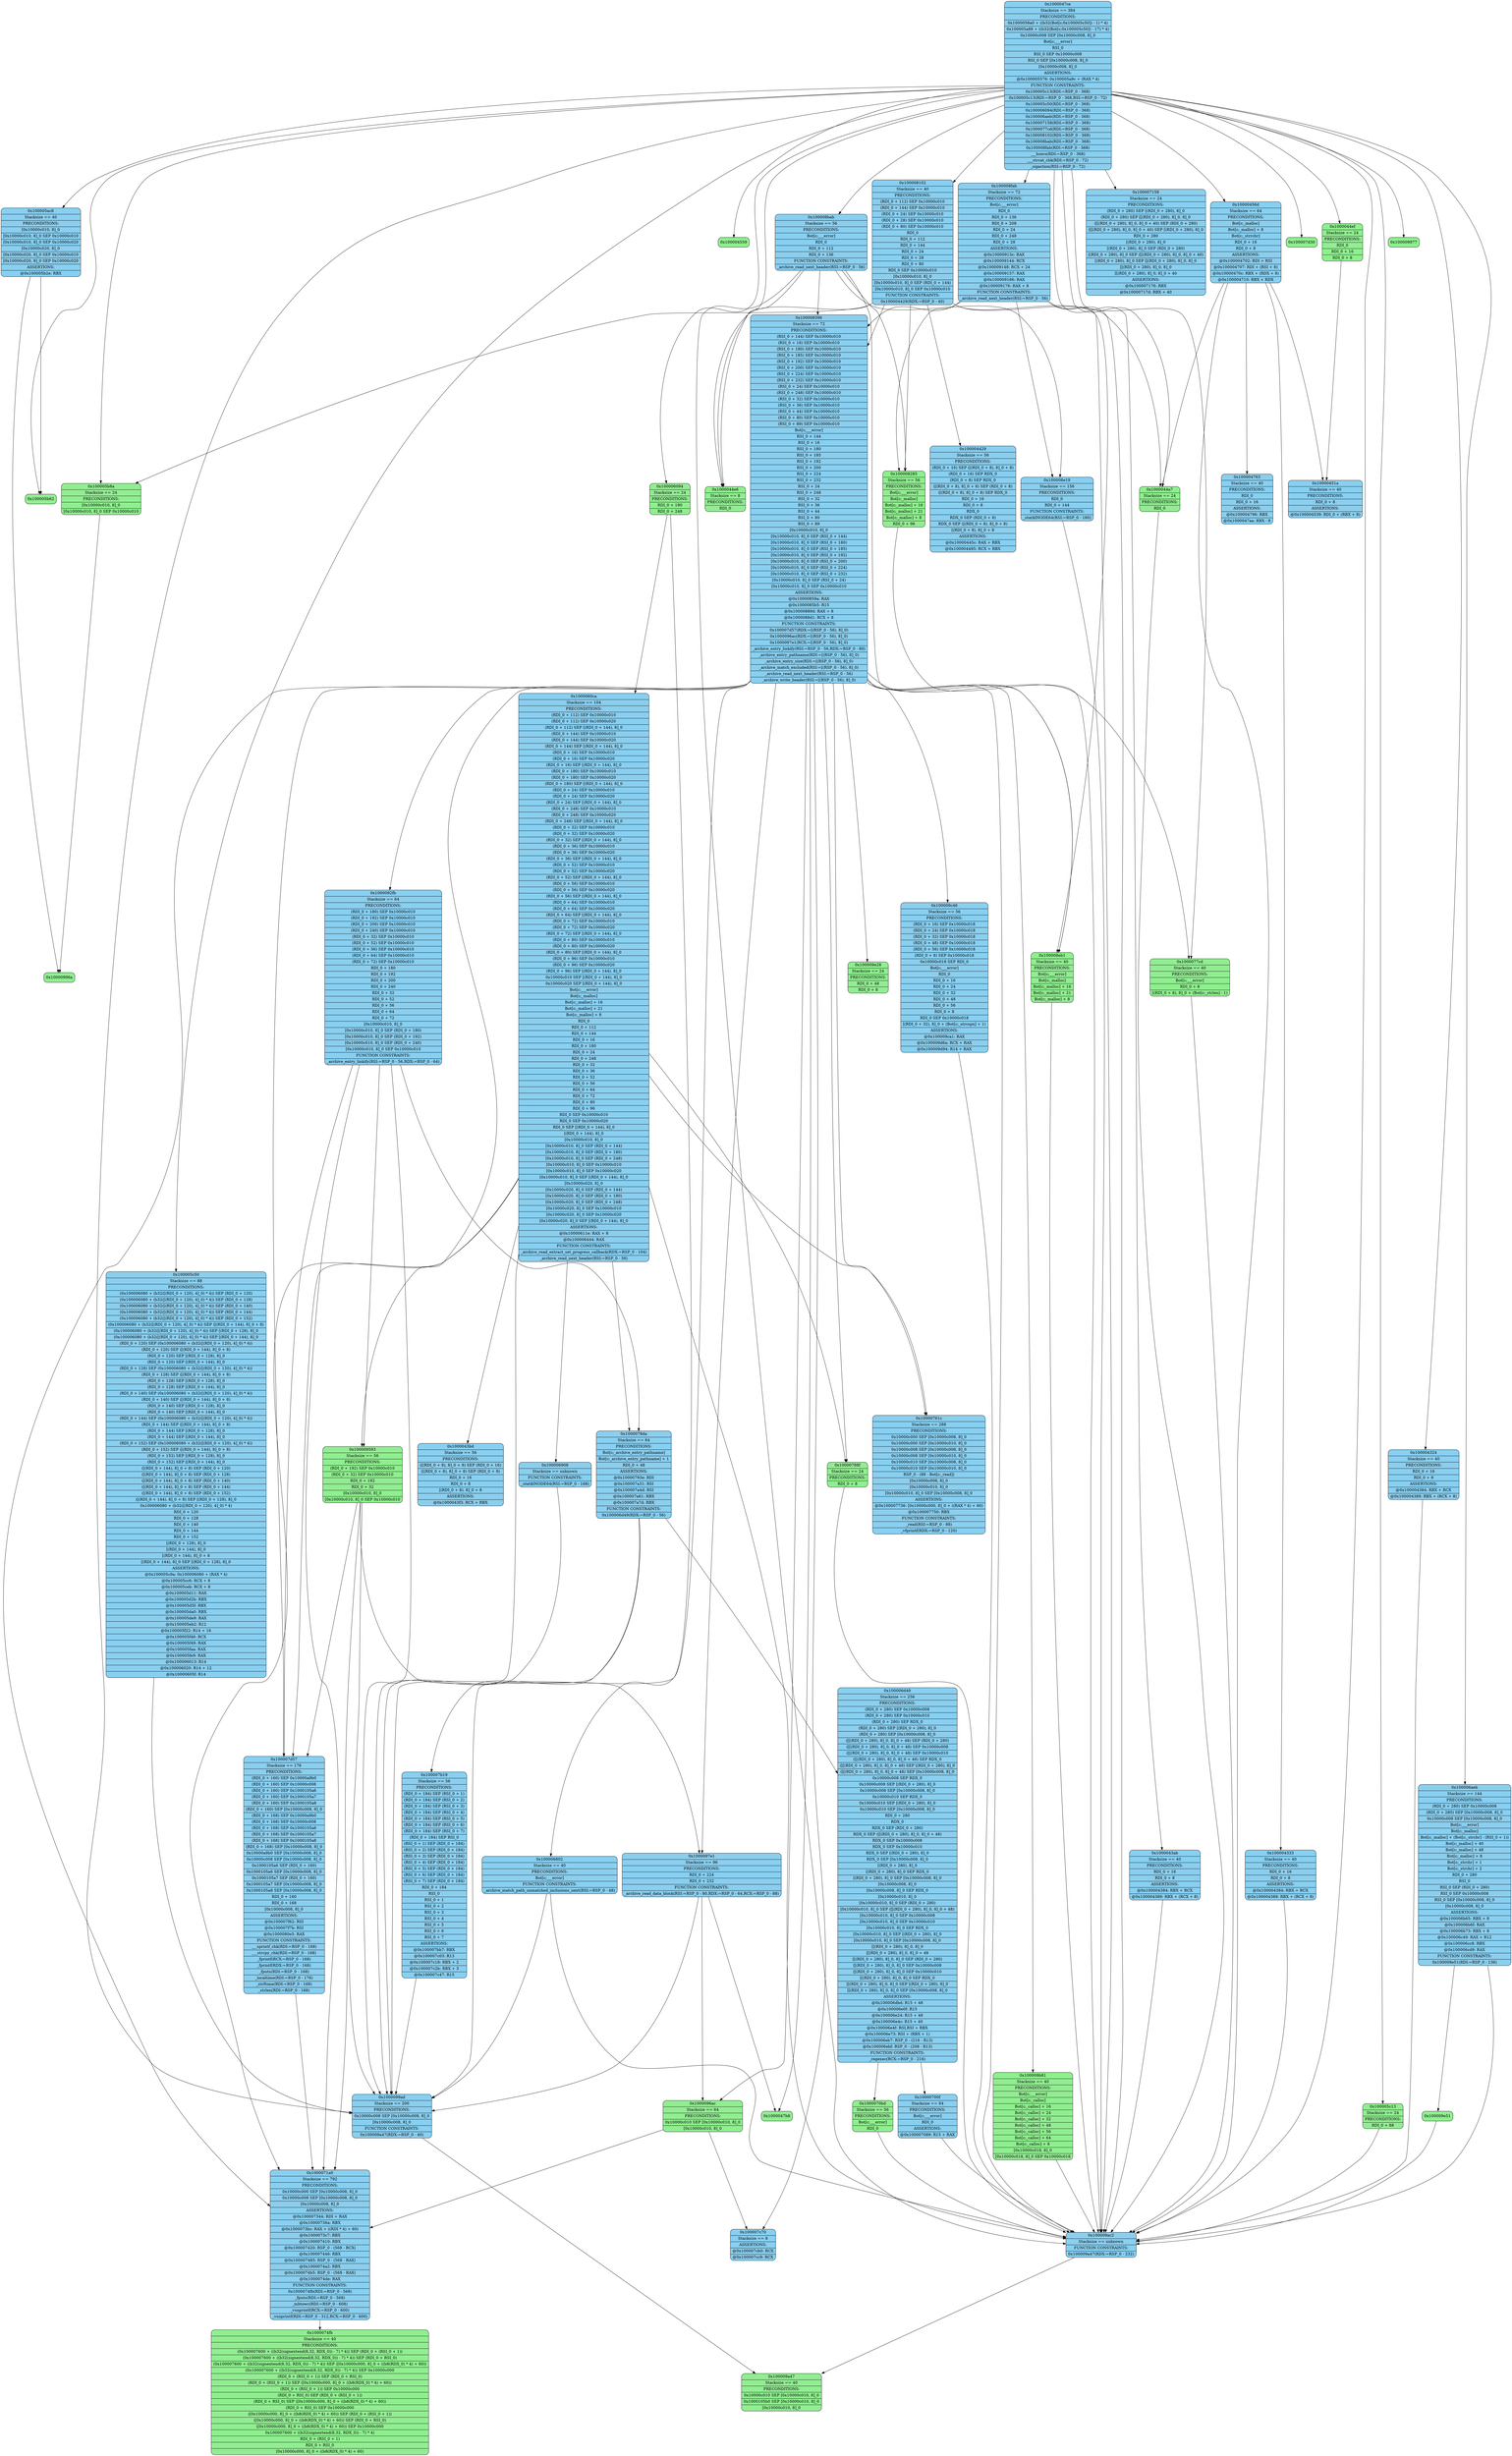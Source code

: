 diGraph tar{
	tar_100004324  [style=filled fillcolor="#89CFF0" fontcolor="#000000" shape=Mrecord label="{0x100004324|Stacksize == 40|PRECONDITIONS:|RDI_0 + 16|RDI_0 + 8|ASSERTIONS:|@0x100004384: RBX + RCX|@0x100004389: RBX + (RCX + 8)}"]
	tar_100004333  [style=filled fillcolor="#89CFF0" fontcolor="#000000" shape=Mrecord label="{0x100004333|Stacksize == 40|PRECONDITIONS:|RDI_0 + 16|RDI_0 + 8|ASSERTIONS:|@0x100004384: RBX + RCX|@0x100004389: RBX + (RCX + 8)}"]
	tar_1000043ab  [style=filled fillcolor="#89CFF0" fontcolor="#000000" shape=Mrecord label="{0x1000043ab|Stacksize == 40|PRECONDITIONS:|RDI_0 + 16|RDI_0 + 8|ASSERTIONS:|@0x100004384: RBX + RCX|@0x100004389: RBX + (RCX + 8)}"]
	tar_1000043bd  [style=filled fillcolor="#89CFF0" fontcolor="#000000" shape=Mrecord label="{0x1000043bd|Stacksize == 56|PRECONDITIONS:|([(RDI_0 + 8), 8]_0 + 8) SEP (RDI_0 + 16)|([(RDI_0 + 8), 8]_0 + 8) SEP (RDI_0 + 8)|RDI_0 + 16|RDI_0 + 8|[(RDI_0 + 8), 8]_0 + 8|ASSERTIONS:|@0x1000043f3: RCX + RBX}"]
	tar_100004429  [style=filled fillcolor="#89CFF0" fontcolor="#000000" shape=Mrecord label="{0x100004429|Stacksize == 56|PRECONDITIONS:|(RDI_0 + 16) SEP ([(RDI_0 + 8), 8]_0 + 8)|(RDI_0 + 16) SEP RDX_0|(RDI_0 + 8) SEP RDX_0|([(RDI_0 + 8), 8]_0 + 8) SEP (RDI_0 + 8)|([(RDI_0 + 8), 8]_0 + 8) SEP RDX_0|RDI_0 + 16|RDI_0 + 8|RDX_0|RDX_0 SEP (RDI_0 + 8)|RDX_0 SEP ([(RDI_0 + 8), 8]_0 + 8)|[(RDI_0 + 8), 8]_0 + 8|ASSERTIONS:|@0x10000445c: RAX + RBX|@0x100004495: RCX + RBX}"]
	tar_1000044a7  [style=filled fillcolor="#90EE90" fontcolor="#000000" shape=Mrecord label="{0x1000044a7|Stacksize == 24|PRECONDITIONS:|RDI_0}"]
	tar_1000044e6  [style=filled fillcolor="#90EE90" fontcolor="#000000" shape=Mrecord label="{0x1000044e6|Stacksize == 8|PRECONDITIONS:|RDI_0}"]
	tar_1000044ef  [style=filled fillcolor="#90EE90" fontcolor="#000000" shape=Mrecord label="{0x1000044ef|Stacksize == 24|PRECONDITIONS:|RDI_0|RDI_0 + 16|RDI_0 + 8}"]
	tar_10000451a  [style=filled fillcolor="#89CFF0" fontcolor="#000000" shape=Mrecord label="{0x10000451a|Stacksize == 40|PRECONDITIONS:|RDI_0 + 8|ASSERTIONS:|@0x100004539: RDI_0 + (RBX + 8)}"]
	tar_100004559  [style=filled fillcolor="#90EE90" fontcolor="#000000" shape=Mrecord label="0x100004559"]
	tar_10000456d  [style=filled fillcolor="#89CFF0" fontcolor="#000000" shape=Mrecord label="{0x10000456d|Stacksize == 64|PRECONDITIONS:|Bot[c;_malloc]|Bot[c;_malloc] + 8|Bot[c;_strrchr]|RDI_0 + 16|RDI_0 + 8|ASSERTIONS:|@0x100004702: RDI + RSI|@0x100004707: RDI + (RSI + 8)|@0x10000470c: RBX + (RDX + 8)|@0x100004710: RBX + RDX}"]
	tar_100004763  [style=filled fillcolor="#89CFF0" fontcolor="#000000" shape=Mrecord label="{0x100004763|Stacksize == 40|PRECONDITIONS:|RDI_0|RDI_0 + 16|ASSERTIONS:|@0x100004796: RBX|@0x1000047aa: RBX - 8}"]
	tar_1000047b8  [style=filled fillcolor="#90EE90" fontcolor="#000000" shape=Mrecord label="0x1000047b8"]
	tar_1000047ce  [style=filled fillcolor="#89CFF0" fontcolor="#000000" shape=Mrecord label="{0x1000047ce|Stacksize == 384|PRECONDITIONS:|0x1000058a0 + ((b32(Bot[c;0x100005c50]) - 1) * 4)|0x100005a88 + ((b32(Bot[c;0x100005c50]) - 17) * 4)|0x10000c008 SEP [0x10000c008, 8]_0|Bot[c;___error]|RSI_0|RSI_0 SEP 0x10000c008|RSI_0 SEP [0x10000c008, 8]_0|[0x10000c008, 8]_0|ASSERTIONS:|@0x100005576: 0x100005a9c + (RAX * 4)|FUNCTION CONSTRAINTS:|0x100005c13(RDI:=RSP_0 - 368)|0x100005c13(RDI:=RSP_0 - 368,RSI:=RSP_0 - 72)|0x100005c50(RDI:=RSP_0 - 368)|0x100006094(RDI:=RSP_0 - 368)|0x100006aeb(RDI:=RSP_0 - 368)|0x100007158(RDI:=RSP_0 - 368)|0x1000077cd(RDI:=RSP_0 - 368)|0x100008102(RDI:=RSP_0 - 368)|0x100008bab(RDI:=RSP_0 - 368)|0x100008fab(RDI:=RSP_0 - 368)|___bzero(RDI:=RSP_0 - 368)|___strcat_chk(RDI:=RSP_0 - 72)|_sigaction(RSI:=RSP_0 - 72)}"]
	tar_100005ac8  [style=filled fillcolor="#89CFF0" fontcolor="#000000" shape=Mrecord label="{0x100005ac8|Stacksize == 40|PRECONDITIONS:|[0x10000c010, 8]_0|[0x10000c010, 8]_0 SEP 0x10000c010|[0x10000c010, 8]_0 SEP 0x10000c020|[0x10000c020, 8]_0|[0x10000c020, 8]_0 SEP 0x10000c010|[0x10000c020, 8]_0 SEP 0x10000c020|ASSERTIONS:|@0x100005b2e: RBX}"]
	tar_100005b62  [style=filled fillcolor="#90EE90" fontcolor="#000000" shape=Mrecord label="0x100005b62"]
	tar_100005b8a  [style=filled fillcolor="#90EE90" fontcolor="#000000" shape=Mrecord label="{0x100005b8a|Stacksize == 24|PRECONDITIONS:|[0x10000c010, 8]_0|[0x10000c010, 8]_0 SEP 0x10000c010}"]
	tar_100005c13  [style=filled fillcolor="#90EE90" fontcolor="#000000" shape=Mrecord label="{0x100005c13|Stacksize == 24|PRECONDITIONS:|RDI_0 + 88}"]
	tar_100005c50  [style=filled fillcolor="#89CFF0" fontcolor="#000000" shape=Mrecord label="{0x100005c50|Stacksize == 88|PRECONDITIONS:|(0x100006080 + (b32([(RDI_0 + 120), 4]_0) * 4)) SEP (RDI_0 + 120)|(0x100006080 + (b32([(RDI_0 + 120), 4]_0) * 4)) SEP (RDI_0 + 128)|(0x100006080 + (b32([(RDI_0 + 120), 4]_0) * 4)) SEP (RDI_0 + 140)|(0x100006080 + (b32([(RDI_0 + 120), 4]_0) * 4)) SEP (RDI_0 + 144)|(0x100006080 + (b32([(RDI_0 + 120), 4]_0) * 4)) SEP (RDI_0 + 152)|(0x100006080 + (b32([(RDI_0 + 120), 4]_0) * 4)) SEP ([(RDI_0 + 144), 8]_0 + 8)|(0x100006080 + (b32([(RDI_0 + 120), 4]_0) * 4)) SEP [(RDI_0 + 128), 8]_0|(0x100006080 + (b32([(RDI_0 + 120), 4]_0) * 4)) SEP [(RDI_0 + 144), 8]_0|(RDI_0 + 120) SEP (0x100006080 + (b32([(RDI_0 + 120), 4]_0) * 4))|(RDI_0 + 120) SEP ([(RDI_0 + 144), 8]_0 + 8)|(RDI_0 + 120) SEP [(RDI_0 + 128), 8]_0|(RDI_0 + 120) SEP [(RDI_0 + 144), 8]_0|(RDI_0 + 128) SEP (0x100006080 + (b32([(RDI_0 + 120), 4]_0) * 4))|(RDI_0 + 128) SEP ([(RDI_0 + 144), 8]_0 + 8)|(RDI_0 + 128) SEP [(RDI_0 + 128), 8]_0|(RDI_0 + 128) SEP [(RDI_0 + 144), 8]_0|(RDI_0 + 140) SEP (0x100006080 + (b32([(RDI_0 + 120), 4]_0) * 4))|(RDI_0 + 140) SEP ([(RDI_0 + 144), 8]_0 + 8)|(RDI_0 + 140) SEP [(RDI_0 + 128), 8]_0|(RDI_0 + 140) SEP [(RDI_0 + 144), 8]_0|(RDI_0 + 144) SEP (0x100006080 + (b32([(RDI_0 + 120), 4]_0) * 4))|(RDI_0 + 144) SEP ([(RDI_0 + 144), 8]_0 + 8)|(RDI_0 + 144) SEP [(RDI_0 + 128), 8]_0|(RDI_0 + 144) SEP [(RDI_0 + 144), 8]_0|(RDI_0 + 152) SEP (0x100006080 + (b32([(RDI_0 + 120), 4]_0) * 4))|(RDI_0 + 152) SEP ([(RDI_0 + 144), 8]_0 + 8)|(RDI_0 + 152) SEP [(RDI_0 + 128), 8]_0|(RDI_0 + 152) SEP [(RDI_0 + 144), 8]_0|([(RDI_0 + 144), 8]_0 + 8) SEP (RDI_0 + 120)|([(RDI_0 + 144), 8]_0 + 8) SEP (RDI_0 + 128)|([(RDI_0 + 144), 8]_0 + 8) SEP (RDI_0 + 140)|([(RDI_0 + 144), 8]_0 + 8) SEP (RDI_0 + 144)|([(RDI_0 + 144), 8]_0 + 8) SEP (RDI_0 + 152)|([(RDI_0 + 144), 8]_0 + 8) SEP [(RDI_0 + 128), 8]_0|0x100006080 + (b32([(RDI_0 + 120), 4]_0) * 4)|RDI_0 + 120|RDI_0 + 128|RDI_0 + 140|RDI_0 + 144|RDI_0 + 152|[(RDI_0 + 128), 8]_0|[(RDI_0 + 144), 8]_0|[(RDI_0 + 144), 8]_0 + 8|[(RDI_0 + 144), 8]_0 SEP [(RDI_0 + 128), 8]_0|ASSERTIONS:|@0x100005c9a: 0x100006080 + (RAX * 4)|@0x100005cc6: RCX + 8|@0x100005ceb: RCX + 8|@0x100005d11: RAX|@0x100005d2b: RBX|@0x100005d5f: RBX|@0x100005da0: RBX|@0x100005de9: RAX|@0x100005eb2: R12|@0x100005f22: R14 + 16|@0x100005f46: RCX|@0x100005f49: RAX|@0x100005faa: RAX|@0x100005fe9: RAX|@0x100006013: R14|@0x100006020: R14 + 12|@0x10000605f: R14}"]
	tar_100006094  [style=filled fillcolor="#90EE90" fontcolor="#000000" shape=Mrecord label="{0x100006094|Stacksize == 24|PRECONDITIONS:|RDI_0 + 180|RDI_0 + 248}"]
	tar_1000060ca  [style=filled fillcolor="#89CFF0" fontcolor="#000000" shape=Mrecord label="{0x1000060ca|Stacksize == 104|PRECONDITIONS:|(RDI_0 + 112) SEP 0x10000c010|(RDI_0 + 112) SEP 0x10000c020|(RDI_0 + 112) SEP [(RDI_0 + 144), 8]_0|(RDI_0 + 144) SEP 0x10000c010|(RDI_0 + 144) SEP 0x10000c020|(RDI_0 + 144) SEP [(RDI_0 + 144), 8]_0|(RDI_0 + 16) SEP 0x10000c010|(RDI_0 + 16) SEP 0x10000c020|(RDI_0 + 16) SEP [(RDI_0 + 144), 8]_0|(RDI_0 + 180) SEP 0x10000c010|(RDI_0 + 180) SEP 0x10000c020|(RDI_0 + 180) SEP [(RDI_0 + 144), 8]_0|(RDI_0 + 24) SEP 0x10000c010|(RDI_0 + 24) SEP 0x10000c020|(RDI_0 + 24) SEP [(RDI_0 + 144), 8]_0|(RDI_0 + 248) SEP 0x10000c010|(RDI_0 + 248) SEP 0x10000c020|(RDI_0 + 248) SEP [(RDI_0 + 144), 8]_0|(RDI_0 + 32) SEP 0x10000c010|(RDI_0 + 32) SEP 0x10000c020|(RDI_0 + 32) SEP [(RDI_0 + 144), 8]_0|(RDI_0 + 36) SEP 0x10000c010|(RDI_0 + 36) SEP 0x10000c020|(RDI_0 + 36) SEP [(RDI_0 + 144), 8]_0|(RDI_0 + 52) SEP 0x10000c010|(RDI_0 + 52) SEP 0x10000c020|(RDI_0 + 52) SEP [(RDI_0 + 144), 8]_0|(RDI_0 + 56) SEP 0x10000c010|(RDI_0 + 56) SEP 0x10000c020|(RDI_0 + 56) SEP [(RDI_0 + 144), 8]_0|(RDI_0 + 64) SEP 0x10000c010|(RDI_0 + 64) SEP 0x10000c020|(RDI_0 + 64) SEP [(RDI_0 + 144), 8]_0|(RDI_0 + 72) SEP 0x10000c010|(RDI_0 + 72) SEP 0x10000c020|(RDI_0 + 72) SEP [(RDI_0 + 144), 8]_0|(RDI_0 + 80) SEP 0x10000c010|(RDI_0 + 80) SEP 0x10000c020|(RDI_0 + 80) SEP [(RDI_0 + 144), 8]_0|(RDI_0 + 96) SEP 0x10000c010|(RDI_0 + 96) SEP 0x10000c020|(RDI_0 + 96) SEP [(RDI_0 + 144), 8]_0|0x10000c010 SEP [(RDI_0 + 144), 8]_0|0x10000c020 SEP [(RDI_0 + 144), 8]_0|Bot[c;___error]|Bot[c;_malloc]|Bot[c;_malloc] + 16|Bot[c;_malloc] + 21|Bot[c;_malloc] + 8|RDI_0|RDI_0 + 112|RDI_0 + 144|RDI_0 + 16|RDI_0 + 180|RDI_0 + 24|RDI_0 + 248|RDI_0 + 32|RDI_0 + 36|RDI_0 + 52|RDI_0 + 56|RDI_0 + 64|RDI_0 + 72|RDI_0 + 80|RDI_0 + 96|RDI_0 SEP 0x10000c010|RDI_0 SEP 0x10000c020|RDI_0 SEP [(RDI_0 + 144), 8]_0|[(RDI_0 + 144), 8]_0|[0x10000c010, 8]_0|[0x10000c010, 8]_0 SEP (RDI_0 + 144)|[0x10000c010, 8]_0 SEP (RDI_0 + 180)|[0x10000c010, 8]_0 SEP (RDI_0 + 248)|[0x10000c010, 8]_0 SEP 0x10000c010|[0x10000c010, 8]_0 SEP 0x10000c020|[0x10000c010, 8]_0 SEP [(RDI_0 + 144), 8]_0|[0x10000c020, 8]_0|[0x10000c020, 8]_0 SEP (RDI_0 + 144)|[0x10000c020, 8]_0 SEP (RDI_0 + 180)|[0x10000c020, 8]_0 SEP (RDI_0 + 248)|[0x10000c020, 8]_0 SEP 0x10000c010|[0x10000c020, 8]_0 SEP 0x10000c020|[0x10000c020, 8]_0 SEP [(RDI_0 + 144), 8]_0|ASSERTIONS:|@0x10000611e: RAX + 8|@0x100006444: RAX|FUNCTION CONSTRAINTS:|_archive_read_extract_set_progress_callback(RDX:=RSP_0 - 104)|_archive_read_next_header(RSI:=RSP_0 - 56)}"]
	tar_100006802  [style=filled fillcolor="#89CFF0" fontcolor="#000000" shape=Mrecord label="{0x100006802|Stacksize == 40|PRECONDITIONS:|Bot[c;___error]|FUNCTION CONSTRAINTS:|_archive_match_path_unmatched_inclusions_next(RSI:=RSP_0 - 48)}"]
	tar_100006908  [style=filled fillcolor="#89CFF0" fontcolor="#000000" shape=Mrecord label="{0x100006908|Stacksize == unknown|FUNCTION CONSTRAINTS:|_stat$INODE64(RSI:=RSP_0 - 168)}"]
	tar_100006aeb  [style=filled fillcolor="#89CFF0" fontcolor="#000000" shape=Mrecord label="{0x100006aeb|Stacksize == 144|PRECONDITIONS:|(RDI_0 + 280) SEP 0x10000c008|(RDI_0 + 280) SEP [0x10000c008, 8]_0|0x10000c008 SEP [0x10000c008, 8]_0|Bot[c;___error]|Bot[c;_malloc]|Bot[c;_malloc] + (Bot[c;_strchr] - (RSI_0 + 1))|Bot[c;_malloc] + 40|Bot[c;_malloc] + 48|Bot[c;_malloc] + 8|Bot[c;_strchr] + 1|Bot[c;_strchr] + 2|RDI_0 + 280|RSI_0|RSI_0 SEP (RDI_0 + 280)|RSI_0 SEP 0x10000c008|RSI_0 SEP [0x10000c008, 8]_0|[0x10000c008, 8]_0|ASSERTIONS:|@0x100006b65: RBX + 8|@0x100006b6f: RAX|@0x100006b73: RBX + 8|@0x100006c49: RAX + R12|@0x100006cc8: RBX|@0x100006cd9: RAX|FUNCTION CONSTRAINTS:|0x100009e51(RDI:=RSP_0 - 136)}"]
	tar_100006d49  [style=filled fillcolor="#89CFF0" fontcolor="#000000" shape=Mrecord label="{0x100006d49|Stacksize == 256|PRECONDITIONS:|(RDI_0 + 280) SEP 0x10000c008|(RDI_0 + 280) SEP 0x10000c010|(RDI_0 + 280) SEP RDX_0|(RDI_0 + 280) SEP [(RDI_0 + 280), 8]_0|(RDI_0 + 280) SEP [0x10000c008, 8]_0|([[(RDI_0 + 280), 8]_0, 8]_0 + 48) SEP (RDI_0 + 280)|([[(RDI_0 + 280), 8]_0, 8]_0 + 48) SEP 0x10000c008|([[(RDI_0 + 280), 8]_0, 8]_0 + 48) SEP 0x10000c010|([[(RDI_0 + 280), 8]_0, 8]_0 + 48) SEP RDX_0|([[(RDI_0 + 280), 8]_0, 8]_0 + 48) SEP [(RDI_0 + 280), 8]_0|([[(RDI_0 + 280), 8]_0, 8]_0 + 48) SEP [0x10000c008, 8]_0|0x10000c008 SEP RDX_0|0x10000c008 SEP [(RDI_0 + 280), 8]_0|0x10000c008 SEP [0x10000c008, 8]_0|0x10000c010 SEP RDX_0|0x10000c010 SEP [(RDI_0 + 280), 8]_0|0x10000c010 SEP [0x10000c008, 8]_0|RDI_0 + 280|RDX_0|RDX_0 SEP (RDI_0 + 280)|RDX_0 SEP ([[(RDI_0 + 280), 8]_0, 8]_0 + 48)|RDX_0 SEP 0x10000c008|RDX_0 SEP 0x10000c010|RDX_0 SEP [(RDI_0 + 280), 8]_0|RDX_0 SEP [0x10000c008, 8]_0|[(RDI_0 + 280), 8]_0|[(RDI_0 + 280), 8]_0 SEP RDX_0|[(RDI_0 + 280), 8]_0 SEP [0x10000c008, 8]_0|[0x10000c008, 8]_0|[0x10000c008, 8]_0 SEP RDX_0|[0x10000c010, 8]_0|[0x10000c010, 8]_0 SEP (RDI_0 + 280)|[0x10000c010, 8]_0 SEP ([[(RDI_0 + 280), 8]_0, 8]_0 + 48)|[0x10000c010, 8]_0 SEP 0x10000c008|[0x10000c010, 8]_0 SEP 0x10000c010|[0x10000c010, 8]_0 SEP RDX_0|[0x10000c010, 8]_0 SEP [(RDI_0 + 280), 8]_0|[0x10000c010, 8]_0 SEP [0x10000c008, 8]_0|[[(RDI_0 + 280), 8]_0, 8]_0|[[(RDI_0 + 280), 8]_0, 8]_0 + 48|[[(RDI_0 + 280), 8]_0, 8]_0 SEP (RDI_0 + 280)|[[(RDI_0 + 280), 8]_0, 8]_0 SEP 0x10000c008|[[(RDI_0 + 280), 8]_0, 8]_0 SEP 0x10000c010|[[(RDI_0 + 280), 8]_0, 8]_0 SEP RDX_0|[[(RDI_0 + 280), 8]_0, 8]_0 SEP [(RDI_0 + 280), 8]_0|[[(RDI_0 + 280), 8]_0, 8]_0 SEP [0x10000c008, 8]_0|ASSERTIONS:|@0x100006dbd: R15 + 48|@0x100006e0f: R15|@0x100006e24: R15 + 48|@0x100006e4c: R15 + 40|@0x100006e4f: RSI,RSI + RBX|@0x100006e73: RSI + (RBX + 1)|@0x100006eb7: RSP_0 - (216 - R13)|@0x100006ebf: RSP_0 - (208 - R13)|FUNCTION CONSTRAINTS:|_regexec(RCX:=RSP_0 - 216)}"]
	tar_10000700f  [style=filled fillcolor="#89CFF0" fontcolor="#000000" shape=Mrecord label="{0x10000700f|Stacksize == 64|PRECONDITIONS:|Bot[c;___error]|RDI_0|ASSERTIONS:|@0x100007089: R15 + RAX}"]
	tar_1000070bd  [style=filled fillcolor="#90EE90" fontcolor="#000000" shape=Mrecord label="{0x1000070bd|Stacksize == 56|PRECONDITIONS:|Bot[c;___error]|RDI_0}"]
	tar_100007158  [style=filled fillcolor="#89CFF0" fontcolor="#000000" shape=Mrecord label="{0x100007158|Stacksize == 24|PRECONDITIONS:|(RDI_0 + 280) SEP [(RDI_0 + 280), 8]_0|(RDI_0 + 280) SEP [[(RDI_0 + 280), 8]_0, 8]_0|([[(RDI_0 + 280), 8]_0, 8]_0 + 40) SEP (RDI_0 + 280)|([[(RDI_0 + 280), 8]_0, 8]_0 + 40) SEP [(RDI_0 + 280), 8]_0|RDI_0 + 280|[(RDI_0 + 280), 8]_0|[(RDI_0 + 280), 8]_0 SEP (RDI_0 + 280)|[(RDI_0 + 280), 8]_0 SEP ([[(RDI_0 + 280), 8]_0, 8]_0 + 40)|[(RDI_0 + 280), 8]_0 SEP [[(RDI_0 + 280), 8]_0, 8]_0|[[(RDI_0 + 280), 8]_0, 8]_0|[[(RDI_0 + 280), 8]_0, 8]_0 + 40|ASSERTIONS:|@0x100007176: RBX|@0x10000717d: RBX + 40}"]
	tar_1000071a0  [style=filled fillcolor="#89CFF0" fontcolor="#000000" shape=Mrecord label="{0x1000071a0|Stacksize == 792|PRECONDITIONS:|0x10000c000 SEP [0x10000c008, 8]_0|0x10000c008 SEP [0x10000c008, 8]_0|[0x10000c008, 8]_0|ASSERTIONS:|@0x100007344: RDI + RAX|@0x10000736a: RBX|@0x1000073bc: RAX + ((RDI * 4) + 60)|@0x1000073c7: RBX|@0x100007410: RBX|@0x100007420: RSP_0 - (568 - RCX)|@0x100007446: RBX|@0x100007485: RSP_0 - (568 - RAX)|@0x1000074a2: RBX|@0x1000074b5: RSP_0 - (568 - RAX)|@0x1000074de: RAX|FUNCTION CONSTRAINTS:|0x1000074fb(RDI:=RSP_0 - 568)|_fputs(RDI:=RSP_0 - 568)|_mbtowc(RDI:=RSP_0 - 608)|_vsnprintf(RCX:=RSP_0 - 600)|_vsnprintf(RDI:=RSP_0 - 312,RCX:=RSP_0 - 600)}"]
	tar_1000074fb  [style=filled fillcolor="#90EE90" fontcolor="#000000" shape=Mrecord label="{0x1000074fb|Stacksize == 40|PRECONDITIONS:|(0x100007600 + ((b32(signextend(8,32, RDX_0)) - 7) * 4)) SEP (RDI_0 + (RSI_0 + 1))|(0x100007600 + ((b32(signextend(8,32, RDX_0)) - 7) * 4)) SEP (RDI_0 + RSI_0)|(0x100007600 + ((b32(signextend(8,32, RDX_0)) - 7) * 4)) SEP ([0x10000c000, 8]_0 + ((b8(RDX_0) * 4) + 60))|(0x100007600 + ((b32(signextend(8,32, RDX_0)) - 7) * 4)) SEP 0x10000c000|(RDI_0 + (RSI_0 + 1)) SEP (RDI_0 + RSI_0)|(RDI_0 + (RSI_0 + 1)) SEP ([0x10000c000, 8]_0 + ((b8(RDX_0) * 4) + 60))|(RDI_0 + (RSI_0 + 1)) SEP 0x10000c000|(RDI_0 + RSI_0) SEP (RDI_0 + (RSI_0 + 1))|(RDI_0 + RSI_0) SEP ([0x10000c000, 8]_0 + ((b8(RDX_0) * 4) + 60))|(RDI_0 + RSI_0) SEP 0x10000c000|([0x10000c000, 8]_0 + ((b8(RDX_0) * 4) + 60)) SEP (RDI_0 + (RSI_0 + 1))|([0x10000c000, 8]_0 + ((b8(RDX_0) * 4) + 60)) SEP (RDI_0 + RSI_0)|([0x10000c000, 8]_0 + ((b8(RDX_0) * 4) + 60)) SEP 0x10000c000|0x100007600 + ((b32(signextend(8,32, RDX_0)) - 7) * 4)|RDI_0 + (RSI_0 + 1)|RDI_0 + RSI_0|[0x10000c000, 8]_0 + ((b8(RDX_0) * 4) + 60)}"]
	tar_10000761c  [style=filled fillcolor="#89CFF0" fontcolor="#000000" shape=Mrecord label="{0x10000761c|Stacksize == 288|PRECONDITIONS:|0x10000c000 SEP [0x10000c008, 8]_0|0x10000c000 SEP [0x10000c010, 8]_0|0x10000c008 SEP [0x10000c008, 8]_0|0x10000c008 SEP [0x10000c010, 8]_0|0x10000c010 SEP [0x10000c008, 8]_0|0x10000c010 SEP [0x10000c010, 8]_0|RSP_0 - (88 - Bot[c;_read])|[0x10000c008, 8]_0|[0x10000c010, 8]_0|[0x10000c010, 8]_0 SEP [0x10000c008, 8]_0|ASSERTIONS:|@0x100007736: [0x10000c000, 8]_0 + ((RAX * 4) + 60)|@0x100007750: RBX|FUNCTION CONSTRAINTS:|_read(RSI:=RSP_0 - 88)|_vfprintf(RDX:=RSP_0 - 120)}"]
	tar_1000077cd  [style=filled fillcolor="#90EE90" fontcolor="#000000" shape=Mrecord label="{0x1000077cd|Stacksize == 40|PRECONDITIONS:|Bot[c;___error]|RDI_0 + 8|[(RDI_0 + 8), 8]_0 + (Bot[c;_strlen] - 1)}"]
	tar_10000788f  [style=filled fillcolor="#90EE90" fontcolor="#000000" shape=Mrecord label="{0x10000788f|Stacksize == 24|PRECONDITIONS:|RDI_0 + 8}"]
	tar_1000078da  [style=filled fillcolor="#89CFF0" fontcolor="#000000" shape=Mrecord label="{0x1000078da|Stacksize == 64|PRECONDITIONS:|Bot[c;_archive_entry_pathname]|Bot[c;_archive_entry_pathname] + 1|RDI_0 + 48|ASSERTIONS:|@0x10000793e: RDI|@0x100007a31: RSI|@0x100007a4d: RSI|@0x100007a61: RBX|@0x100007a7d: RBX|FUNCTION CONSTRAINTS:|0x100006d49(RDX:=RSP_0 - 56)}"]
	tar_100007b19  [style=filled fillcolor="#89CFF0" fontcolor="#000000" shape=Mrecord label="{0x100007b19|Stacksize == 56|PRECONDITIONS:|(RDI_0 + 184) SEP (RSI_0 + 1)|(RDI_0 + 184) SEP (RSI_0 + 2)|(RDI_0 + 184) SEP (RSI_0 + 3)|(RDI_0 + 184) SEP (RSI_0 + 4)|(RDI_0 + 184) SEP (RSI_0 + 5)|(RDI_0 + 184) SEP (RSI_0 + 6)|(RDI_0 + 184) SEP (RSI_0 + 7)|(RDI_0 + 184) SEP RSI_0|(RSI_0 + 1) SEP (RDI_0 + 184)|(RSI_0 + 2) SEP (RDI_0 + 184)|(RSI_0 + 3) SEP (RDI_0 + 184)|(RSI_0 + 4) SEP (RDI_0 + 184)|(RSI_0 + 5) SEP (RDI_0 + 184)|(RSI_0 + 6) SEP (RDI_0 + 184)|(RSI_0 + 7) SEP (RDI_0 + 184)|RDI_0 + 184|RSI_0|RSI_0 + 1|RSI_0 + 2|RSI_0 + 3|RSI_0 + 4|RSI_0 + 5|RSI_0 + 6|RSI_0 + 7|ASSERTIONS:|@0x100007bb7: RBX|@0x100007c03: R13|@0x100007c18: RBX + 2|@0x100007c2b: RBX + 3|@0x100007c47: R15}"]
	tar_100007c70  [style=filled fillcolor="#89CFF0" fontcolor="#000000" shape=Mrecord label="{0x100007c70|Stacksize == 8|ASSERTIONS:|@0x100007cb0: RCX|@0x100007cc9: RCX}"]
	tar_100007d30  [style=filled fillcolor="#90EE90" fontcolor="#000000" shape=Mrecord label="0x100007d30"]
	tar_100007d57  [style=filled fillcolor="#89CFF0" fontcolor="#000000" shape=Mrecord label="{0x100007d57|Stacksize == 176|PRECONDITIONS:|(RDI_0 + 160) SEP 0x10000a9b0|(RDI_0 + 160) SEP 0x10000c008|(RDI_0 + 160) SEP 0x1000105a6|(RDI_0 + 160) SEP 0x1000105a7|(RDI_0 + 160) SEP 0x1000105a8|(RDI_0 + 160) SEP [0x10000c008, 8]_0|(RDI_0 + 168) SEP 0x10000a9b0|(RDI_0 + 168) SEP 0x10000c008|(RDI_0 + 168) SEP 0x1000105a6|(RDI_0 + 168) SEP 0x1000105a7|(RDI_0 + 168) SEP 0x1000105a8|(RDI_0 + 168) SEP [0x10000c008, 8]_0|0x10000a9b0 SEP [0x10000c008, 8]_0|0x10000c008 SEP [0x10000c008, 8]_0|0x1000105a6 SEP (RDI_0 + 160)|0x1000105a6 SEP [0x10000c008, 8]_0|0x1000105a7 SEP (RDI_0 + 160)|0x1000105a7 SEP [0x10000c008, 8]_0|0x1000105a8 SEP [0x10000c008, 8]_0|RDI_0 + 160|RDI_0 + 168|[0x10000c008, 8]_0|ASSERTIONS:|@0x100007f62: RSI|@0x100007f7b: RSI|@0x1000080e5: RAX|FUNCTION CONSTRAINTS:|___sprintf_chk(RDI:=RSP_0 - 168)|___strcpy_chk(RDI:=RSP_0 - 168)|_fprintf(RCX:=RSP_0 - 168)|_fprintf(RDX:=RSP_0 - 168)|_fputs(RDI:=RSP_0 - 168)|_localtime(RDI:=RSP_0 - 176)|_strftime(RDI:=RSP_0 - 168)|_strlen(RDI:=RSP_0 - 168)}"]
	tar_100008102  [style=filled fillcolor="#89CFF0" fontcolor="#000000" shape=Mrecord label="{0x100008102|Stacksize == 40|PRECONDITIONS:|(RDI_0 + 112) SEP 0x10000c010|(RDI_0 + 144) SEP 0x10000c010|(RDI_0 + 24) SEP 0x10000c010|(RDI_0 + 28) SEP 0x10000c010|(RDI_0 + 80) SEP 0x10000c010|RDI_0|RDI_0 + 112|RDI_0 + 144|RDI_0 + 24|RDI_0 + 28|RDI_0 + 80|RDI_0 SEP 0x10000c010|[0x10000c010, 8]_0|[0x10000c010, 8]_0 SEP (RDI_0 + 144)|[0x10000c010, 8]_0 SEP 0x10000c010|FUNCTION CONSTRAINTS:|0x100004429(RDX:=RSP_0 - 40)}"]
	tar_100008285  [style=filled fillcolor="#90EE90" fontcolor="#000000" shape=Mrecord label="{0x100008285|Stacksize == 56|PRECONDITIONS:|Bot[c;___error]|Bot[c;_malloc]|Bot[c;_malloc] + 16|Bot[c;_malloc] + 21|Bot[c;_malloc] + 8|RDI_0 + 96}"]
	tar_100008396  [style=filled fillcolor="#89CFF0" fontcolor="#000000" shape=Mrecord label="{0x100008396|Stacksize == 72|PRECONDITIONS:|(RSI_0 + 144) SEP 0x10000c010|(RSI_0 + 16) SEP 0x10000c010|(RSI_0 + 180) SEP 0x10000c010|(RSI_0 + 185) SEP 0x10000c010|(RSI_0 + 192) SEP 0x10000c010|(RSI_0 + 200) SEP 0x10000c010|(RSI_0 + 224) SEP 0x10000c010|(RSI_0 + 232) SEP 0x10000c010|(RSI_0 + 24) SEP 0x10000c010|(RSI_0 + 248) SEP 0x10000c010|(RSI_0 + 32) SEP 0x10000c010|(RSI_0 + 36) SEP 0x10000c010|(RSI_0 + 44) SEP 0x10000c010|(RSI_0 + 80) SEP 0x10000c010|(RSI_0 + 89) SEP 0x10000c010|Bot[c;___error]|RSI_0 + 144|RSI_0 + 16|RSI_0 + 180|RSI_0 + 185|RSI_0 + 192|RSI_0 + 200|RSI_0 + 224|RSI_0 + 232|RSI_0 + 24|RSI_0 + 248|RSI_0 + 32|RSI_0 + 36|RSI_0 + 44|RSI_0 + 80|RSI_0 + 89|[0x10000c010, 8]_0|[0x10000c010, 8]_0 SEP (RSI_0 + 144)|[0x10000c010, 8]_0 SEP (RSI_0 + 180)|[0x10000c010, 8]_0 SEP (RSI_0 + 185)|[0x10000c010, 8]_0 SEP (RSI_0 + 192)|[0x10000c010, 8]_0 SEP (RSI_0 + 200)|[0x10000c010, 8]_0 SEP (RSI_0 + 224)|[0x10000c010, 8]_0 SEP (RSI_0 + 232)|[0x10000c010, 8]_0 SEP (RSI_0 + 24)|[0x10000c010, 8]_0 SEP 0x10000c010|ASSERTIONS:|@0x10000859a: RAX|@0x1000085b5: R15|@0x10000889d: RAX + 8|@0x1000088d1: RCX + 8|FUNCTION CONSTRAINTS:|0x100007d57(RDX:=[(RSP_0 - 56), 8]_0)|0x1000096ac(RDX:=[(RSP_0 - 56), 8]_0)|0x1000097e1(RCX:=[(RSP_0 - 56), 8]_0)|_archive_entry_linkify(RSI:=RSP_0 - 56,RDX:=RSP_0 - 80)|_archive_entry_pathname(RDI:=[(RSP_0 - 56), 8]_0)|_archive_entry_size(RDI:=[(RSP_0 - 56), 8]_0)|_archive_match_excluded(RSI:=[(RSP_0 - 56), 8]_0)|_archive_read_next_header(RSI:=RSP_0 - 56)|_archive_write_header(RSI:=[(RSP_0 - 56), 8]_0)}"]
	tar_100008bab  [style=filled fillcolor="#89CFF0" fontcolor="#000000" shape=Mrecord label="{0x100008bab|Stacksize == 56|PRECONDITIONS:|Bot[c;___error]|RDI_0|RDI_0 + 112|RDI_0 + 136|FUNCTION CONSTRAINTS:|_archive_read_next_header(RSI:=RSP_0 - 56)}"]
	tar_100008e19  [style=filled fillcolor="#89CFF0" fontcolor="#000000" shape=Mrecord label="{0x100008e19|Stacksize == 156|PRECONDITIONS:|RDI_0|RDI_0 + 144|FUNCTION CONSTRAINTS:|_stat$INODE64(RSI:=RSP_0 - 160)}"]
	tar_100008eb1  [style=filled fillcolor="#90EE90" fontcolor="#000000" shape=Mrecord label="{0x100008eb1|Stacksize == 40|PRECONDITIONS:|Bot[c;___error]|Bot[c;_malloc]|Bot[c;_malloc] + 16|Bot[c;_malloc] + 21|Bot[c;_malloc] + 8}"]
	tar_100008fab  [style=filled fillcolor="#89CFF0" fontcolor="#000000" shape=Mrecord label="{0x100008fab|Stacksize == 72|PRECONDITIONS:|Bot[c;___error]|RDI_0|RDI_0 + 136|RDI_0 + 208|RDI_0 + 24|RDI_0 + 248|RDI_0 + 28|ASSERTIONS:|@0x10000913c: RAX|@0x100009144: RCX|@0x100009148: RCX + 24|@0x100009157: RAX|@0x100009166: RAX|@0x100009176: RAX + 8|FUNCTION CONSTRAINTS:|_archive_read_next_header(RSI:=RSP_0 - 56)}"]
	tar_1000092fb  [style=filled fillcolor="#89CFF0" fontcolor="#000000" shape=Mrecord label="{0x1000092fb|Stacksize == 64|PRECONDITIONS:|(RDI_0 + 180) SEP 0x10000c010|(RDI_0 + 192) SEP 0x10000c010|(RDI_0 + 200) SEP 0x10000c010|(RDI_0 + 240) SEP 0x10000c010|(RDI_0 + 32) SEP 0x10000c010|(RDI_0 + 52) SEP 0x10000c010|(RDI_0 + 56) SEP 0x10000c010|(RDI_0 + 64) SEP 0x10000c010|(RDI_0 + 72) SEP 0x10000c010|RDI_0 + 180|RDI_0 + 192|RDI_0 + 200|RDI_0 + 240|RDI_0 + 32|RDI_0 + 52|RDI_0 + 56|RDI_0 + 64|RDI_0 + 72|[0x10000c010, 8]_0|[0x10000c010, 8]_0 SEP (RDI_0 + 180)|[0x10000c010, 8]_0 SEP (RDI_0 + 192)|[0x10000c010, 8]_0 SEP (RDI_0 + 240)|[0x10000c010, 8]_0 SEP 0x10000c010|FUNCTION CONSTRAINTS:|_archive_entry_linkify(RSI:=RSP_0 - 56,RDX:=RSP_0 - 64)}"]
	tar_100009593  [style=filled fillcolor="#90EE90" fontcolor="#000000" shape=Mrecord label="{0x100009593|Stacksize == 56|PRECONDITIONS:|(RDI_0 + 192) SEP 0x10000c010|(RDI_0 + 32) SEP 0x10000c010|RDI_0 + 192|RDI_0 + 32|[0x10000c010, 8]_0|[0x10000c010, 8]_0 SEP 0x10000c010}"]
	tar_1000096ac  [style=filled fillcolor="#90EE90" fontcolor="#000000" shape=Mrecord label="{0x1000096ac|Stacksize == 64|PRECONDITIONS:|0x10000c010 SEP [0x10000c010, 8]_0|[0x10000c010, 8]_0}"]
	tar_1000097e1  [style=filled fillcolor="#89CFF0" fontcolor="#000000" shape=Mrecord label="{0x1000097e1|Stacksize == 96|PRECONDITIONS:|RDI_0 + 224|RDI_0 + 232|FUNCTION CONSTRAINTS:|_archive_read_data_block(RSI:=RSP_0 - 80,RDX:=RSP_0 - 64,RCX:=RSP_0 - 88)}"]
	tar_10000996a  [style=filled fillcolor="#90EE90" fontcolor="#000000" shape=Mrecord label="0x10000996a"]
	tar_100009977  [style=filled fillcolor="#90EE90" fontcolor="#000000" shape=Mrecord label="0x100009977"]
	tar_1000099ad  [style=filled fillcolor="#89CFF0" fontcolor="#000000" shape=Mrecord label="{0x1000099ad|Stacksize == 200|PRECONDITIONS:|0x10000c008 SEP [0x10000c008, 8]_0|[0x10000c008, 8]_0|FUNCTION CONSTRAINTS:|0x100009a47(RDX:=RSP_0 - 40)}"]
	tar_100009a47  [style=filled fillcolor="#90EE90" fontcolor="#000000" shape=Mrecord label="{0x100009a47|Stacksize == 40|PRECONDITIONS:|0x10000c010 SEP [0x10000c010, 8]_0|0x1000105b0 SEP [0x10000c010, 8]_0|[0x10000c010, 8]_0}"]
	tar_100009ac2  [style=filled fillcolor="#89CFF0" fontcolor="#000000" shape=Mrecord label="{0x100009ac2|Stacksize == unknown|FUNCTION CONSTRAINTS:|0x100009a47(RDX:=RSP_0 - 232)}"]
	tar_100009b81  [style=filled fillcolor="#90EE90" fontcolor="#000000" shape=Mrecord label="{0x100009b81|Stacksize == 40|PRECONDITIONS:|Bot[c;___error]|Bot[c;_calloc]|Bot[c;_calloc] + 16|Bot[c;_calloc] + 24|Bot[c;_calloc] + 32|Bot[c;_calloc] + 48|Bot[c;_calloc] + 56|Bot[c;_calloc] + 64|Bot[c;_calloc] + 8|[0x10000c018, 8]_0|[0x10000c018, 8]_0 SEP 0x10000c018}"]
	tar_100009c46  [style=filled fillcolor="#89CFF0" fontcolor="#000000" shape=Mrecord label="{0x100009c46|Stacksize == 56|PRECONDITIONS:|(RDI_0 + 16) SEP 0x10000c018|(RDI_0 + 24) SEP 0x10000c018|(RDI_0 + 32) SEP 0x10000c018|(RDI_0 + 48) SEP 0x10000c018|(RDI_0 + 56) SEP 0x10000c018|(RDI_0 + 8) SEP 0x10000c018|0x10000c018 SEP RDI_0|Bot[c;___error]|RDI_0|RDI_0 + 16|RDI_0 + 24|RDI_0 + 32|RDI_0 + 48|RDI_0 + 56|RDI_0 + 8|RDI_0 SEP 0x10000c018|[(RDI_0 + 32), 8]_0 + (Bot[c;_strcspn] + 1)|ASSERTIONS:|@0x100009ca1: RAX|@0x100009d6a: RCX + RAX|@0x100009d94: R14 + RAX}"]
	tar_100009e28  [style=filled fillcolor="#90EE90" fontcolor="#000000" shape=Mrecord label="{0x100009e28|Stacksize == 24|PRECONDITIONS:|RDI_0 + 48|RDI_0 + 8}"]
	tar_100009e51  [style=filled fillcolor="#90EE90" fontcolor="#000000" shape=Mrecord label="0x100009e51"]

	tar_100004324 -> tar_100009ac2
	tar_100004333 -> tar_100009ac2
	tar_1000043ab -> tar_100009ac2


	tar_1000044a7 -> tar_100009ac2

	tar_1000044ef -> tar_10000451a


	tar_10000456d -> tar_100004333
	tar_10000456d -> tar_1000044a7
	tar_10000456d -> tar_10000451a
	tar_10000456d -> tar_100004763
	tar_10000456d -> tar_100009ac2


	tar_1000047ce -> tar_100004324
	tar_1000047ce -> tar_1000043ab
	tar_1000047ce -> tar_1000044a7
	tar_1000047ce -> tar_1000044e6
	tar_1000047ce -> tar_1000044ef
	tar_1000047ce -> tar_100004559
	tar_1000047ce -> tar_10000456d
	tar_1000047ce -> tar_100005ac8
	tar_1000047ce -> tar_100005b62
	tar_1000047ce -> tar_100005b8a
	tar_1000047ce -> tar_100005c13
	tar_1000047ce -> tar_100005c50
	tar_1000047ce -> tar_100006094
	tar_1000047ce -> tar_100006aeb
	tar_1000047ce -> tar_100007158
	tar_1000047ce -> tar_1000077cd
	tar_1000047ce -> tar_100007d30
	tar_1000047ce -> tar_100008102
	tar_1000047ce -> tar_100008bab
	tar_1000047ce -> tar_100008fab
	tar_1000047ce -> tar_100009977
	tar_1000047ce -> tar_1000099ad
	tar_1000047ce -> tar_100009ac2
	tar_100005ac8 -> tar_100005b62
	tar_100005ac8 -> tar_10000996a

	tar_100005b8a -> tar_10000996a
	tar_100005c13 -> tar_100009ac2
	tar_100005c50 -> tar_1000099ad
	tar_100006094 -> tar_1000060ca
	tar_100006094 -> tar_100006802
	tar_1000060ca -> tar_1000043bd
	tar_1000060ca -> tar_100006908
	tar_1000060ca -> tar_1000071a0
	tar_1000060ca -> tar_10000761c
	tar_1000060ca -> tar_10000788f
	tar_1000060ca -> tar_1000078da
	tar_1000060ca -> tar_100007d57
	tar_1000060ca -> tar_1000099ad
	tar_1000060ca -> tar_100009ac2
	tar_100006802 -> tar_1000099ad
	tar_100006802 -> tar_100009ac2
	tar_100006908 -> tar_1000099ad
	tar_100006aeb -> tar_100009ac2
	tar_100006aeb -> tar_100009e51
	tar_100006d49 -> tar_10000700f
	tar_100006d49 -> tar_1000070bd
	tar_10000700f -> tar_100009ac2
	tar_1000070bd -> tar_100009ac2

	tar_1000071a0 -> tar_1000074fb


	tar_1000077cd -> tar_100009ac2
	tar_10000788f -> tar_100009ac2
	tar_1000078da -> tar_100006d49
	tar_1000078da -> tar_100007b19
	tar_1000078da -> tar_1000099ad
	tar_100007b19 -> tar_1000099ad


	tar_100007d57 -> tar_1000071a0
	tar_100008102 -> tar_100004429
	tar_100008102 -> tar_1000044a7
	tar_100008102 -> tar_1000044e6
	tar_100008102 -> tar_100005b8a
	tar_100008102 -> tar_100008285
	tar_100008102 -> tar_100008396
	tar_100008102 -> tar_100009ac2
	tar_100008285 -> tar_100009ac2
	tar_100008396 -> tar_1000047b8
	tar_100008396 -> tar_1000071a0
	tar_100008396 -> tar_10000761c
	tar_100008396 -> tar_1000077cd
	tar_100008396 -> tar_10000788f
	tar_100008396 -> tar_100007c70
	tar_100008396 -> tar_100007d57
	tar_100008396 -> tar_100008eb1
	tar_100008396 -> tar_1000092fb
	tar_100008396 -> tar_100009593
	tar_100008396 -> tar_1000096ac
	tar_100008396 -> tar_1000097e1
	tar_100008396 -> tar_1000099ad
	tar_100008396 -> tar_100009ac2
	tar_100008396 -> tar_100009b81
	tar_100008396 -> tar_100009c46
	tar_100008396 -> tar_100009e28
	tar_100008bab -> tar_1000044e6
	tar_100008bab -> tar_100008285
	tar_100008bab -> tar_100008396
	tar_100008bab -> tar_100008e19
	tar_100008bab -> tar_100008eb1
	tar_100008bab -> tar_100009ac2
	tar_100008e19 -> tar_100009ac2
	tar_100008eb1 -> tar_100009ac2
	tar_100008fab -> tar_100008285
	tar_100008fab -> tar_100008396
	tar_100008fab -> tar_100008e19
	tar_100008fab -> tar_100008eb1
	tar_100008fab -> tar_100009ac2
	tar_1000092fb -> tar_1000071a0
	tar_1000092fb -> tar_1000078da
	tar_1000092fb -> tar_100007d57
	tar_1000092fb -> tar_100009593
	tar_1000092fb -> tar_1000099ad
	tar_100009593 -> tar_1000071a0
	tar_100009593 -> tar_100007d57
	tar_100009593 -> tar_1000097e1
	tar_100009593 -> tar_1000099ad
	tar_1000096ac -> tar_1000071a0
	tar_1000096ac -> tar_100007c70
	tar_1000097e1 -> tar_1000047b8
	tar_1000097e1 -> tar_1000096ac
	tar_1000097e1 -> tar_1000099ad


	tar_1000099ad -> tar_100009a47

	tar_100009ac2 -> tar_100009a47
	tar_100009b81 -> tar_100009ac2
	tar_100009c46 -> tar_100009ac2

	tar_100009e51 -> tar_100009ac2
}